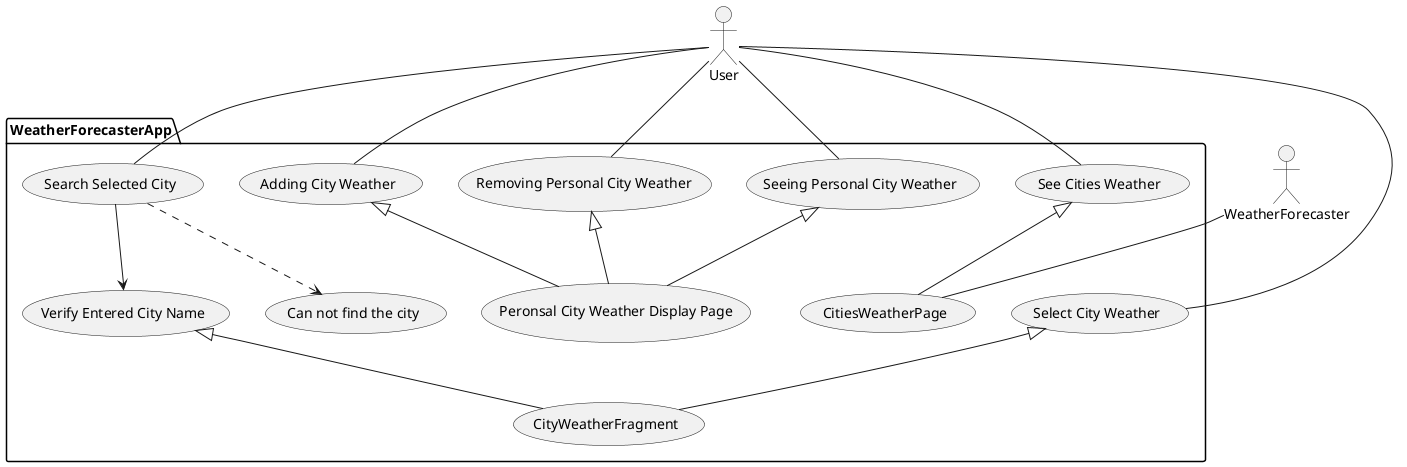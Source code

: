 @startuml
'https://plantuml.com/use-case-diagram

:User: as U
:WeatherForecaster: as Dev


package WeatherForecasterApp {
  usecase "See Cities Weather" as UC1
  usecase "Adding City Weather" as UC2
  usecase "Seeing Personal City Weather" as UC3
  usecase "Removing Personal City Weather" as UC4
  usecase "Search Selected City" as UC5
  usecase "Verify Entered City Name" as UC6
  usecase "Can not find the city" as UC7
  usecase "Select City Weather" as UC8
  usecase "Peronsal City Weather Display Page" as PersonalFragment
  usecase "CitiesWeatherPage" as CitiesWeatherFragment
  usecase "CityWeatherFragment" as CityWeatherFragment

}
U -- UC4
U -- UC1
U -- UC2
U -- UC3
U -- UC5
U -- UC8
UC5 --> UC6
UC5 ..> UC7
Dev -- CitiesWeatherFragment
UC3 <|-- PersonalFragment
UC4 <|--PersonalFragment
UC2 <|--PersonalFragment
UC1 <|-- CitiesWeatherFragment
UC6 <|-- CityWeatherFragment
UC8 <|-- CityWeatherFragment


@enduml